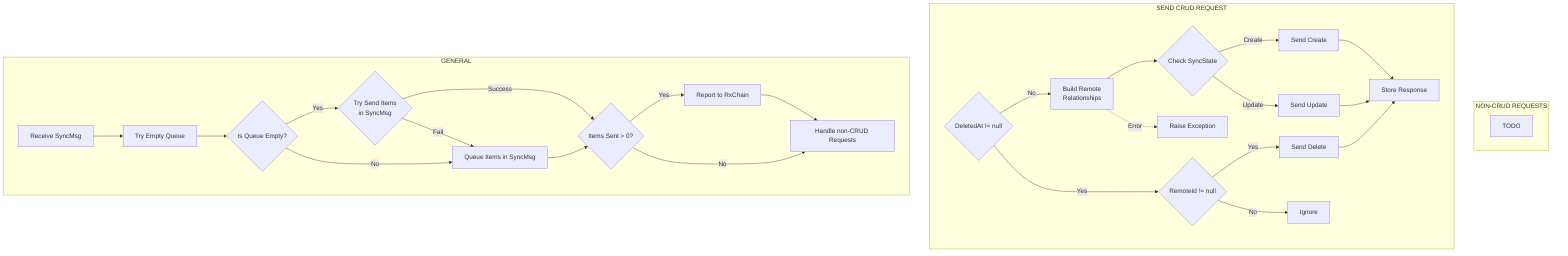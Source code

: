 graph TD;
    subgraph NON-CRUD REQUESTS
    A3[TODO]
    end

    subgraph SEND CRUD REQUEST
    A2{DeletedAt != null}
    A2-->|No| B2[Build Remote <br /> Relationships]
    A2-->|Yes| C2{RemoteId != null}
    B2-.->|Error| D2[Raise Exception]
    B2-->E2{Check SyncState}
    E2-->|Create| F2[Send Create]
    E2-->|Update| G2[Send Update]
    F2-->H2[Store Response]
    G2-->H2
    C2-->|Yes| I2[Send Delete]
    C2-->|No| J2[Ignore]
    I2-->H2
    end

    subgraph GENERAL
    A[Receive SyncMsg]-->B[Try Empty Queue]
    B-->C{Is Queue Empty?}
    C-->|Yes| D{Try Send Items <br /> in SyncMsg}
    C-->|No| E[Queue Items in SyncMsg]
    D-->|Success| F{Items Sent > 0?}
    D-->|Fail| E
    E-->F
    F-->|Yes| G[Report to RxChain]
    F-->|No| H[Handle non-CRUD Requests]
    G-->H
    end